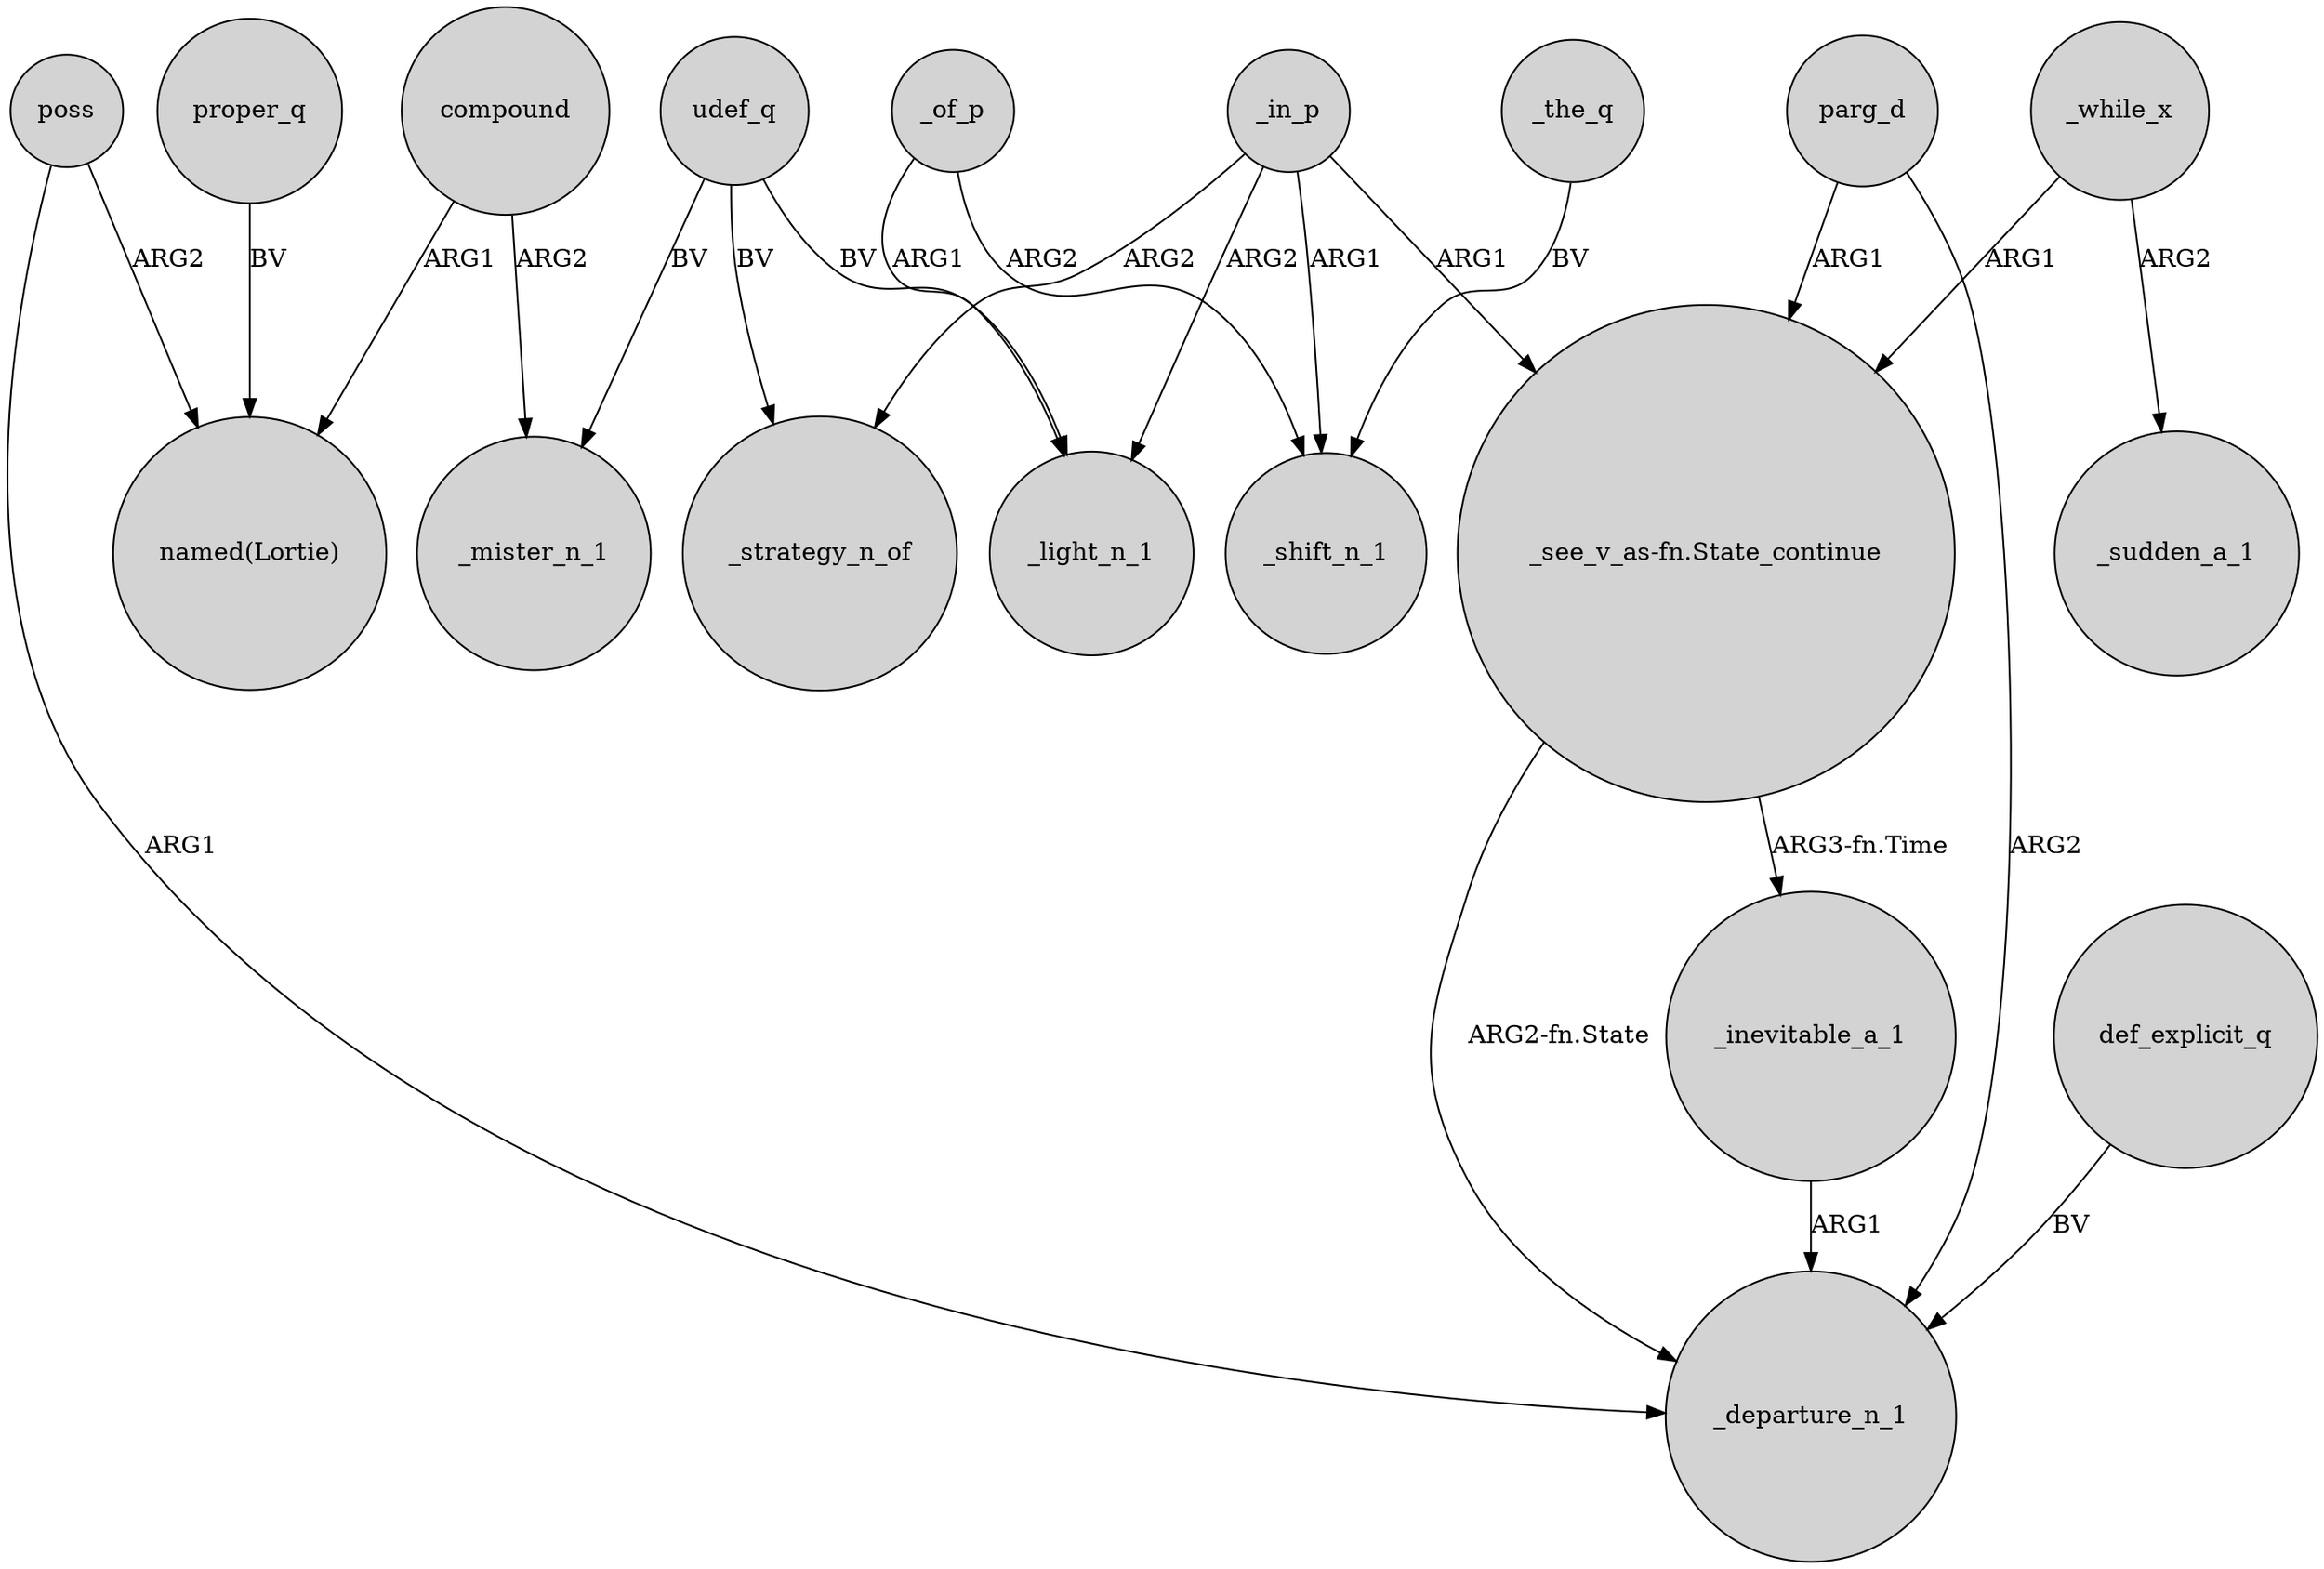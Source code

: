 digraph {
	node [shape=circle style=filled]
	_of_p -> _light_n_1 [label=ARG1]
	compound -> _mister_n_1 [label=ARG2]
	udef_q -> _light_n_1 [label=BV]
	_in_p -> "_see_v_as-fn.State_continue" [label=ARG1]
	proper_q -> "named(Lortie)" [label=BV]
	_in_p -> _strategy_n_of [label=ARG2]
	compound -> "named(Lortie)" [label=ARG1]
	"_see_v_as-fn.State_continue" -> _inevitable_a_1 [label="ARG3-fn.Time"]
	udef_q -> _mister_n_1 [label=BV]
	poss -> "named(Lortie)" [label=ARG2]
	udef_q -> _strategy_n_of [label=BV]
	_in_p -> _shift_n_1 [label=ARG1]
	parg_d -> _departure_n_1 [label=ARG2]
	_in_p -> _light_n_1 [label=ARG2]
	_while_x -> "_see_v_as-fn.State_continue" [label=ARG1]
	_inevitable_a_1 -> _departure_n_1 [label=ARG1]
	parg_d -> "_see_v_as-fn.State_continue" [label=ARG1]
	"_see_v_as-fn.State_continue" -> _departure_n_1 [label="ARG2-fn.State"]
	_of_p -> _shift_n_1 [label=ARG2]
	poss -> _departure_n_1 [label=ARG1]
	_while_x -> _sudden_a_1 [label=ARG2]
	def_explicit_q -> _departure_n_1 [label=BV]
	_the_q -> _shift_n_1 [label=BV]
}
